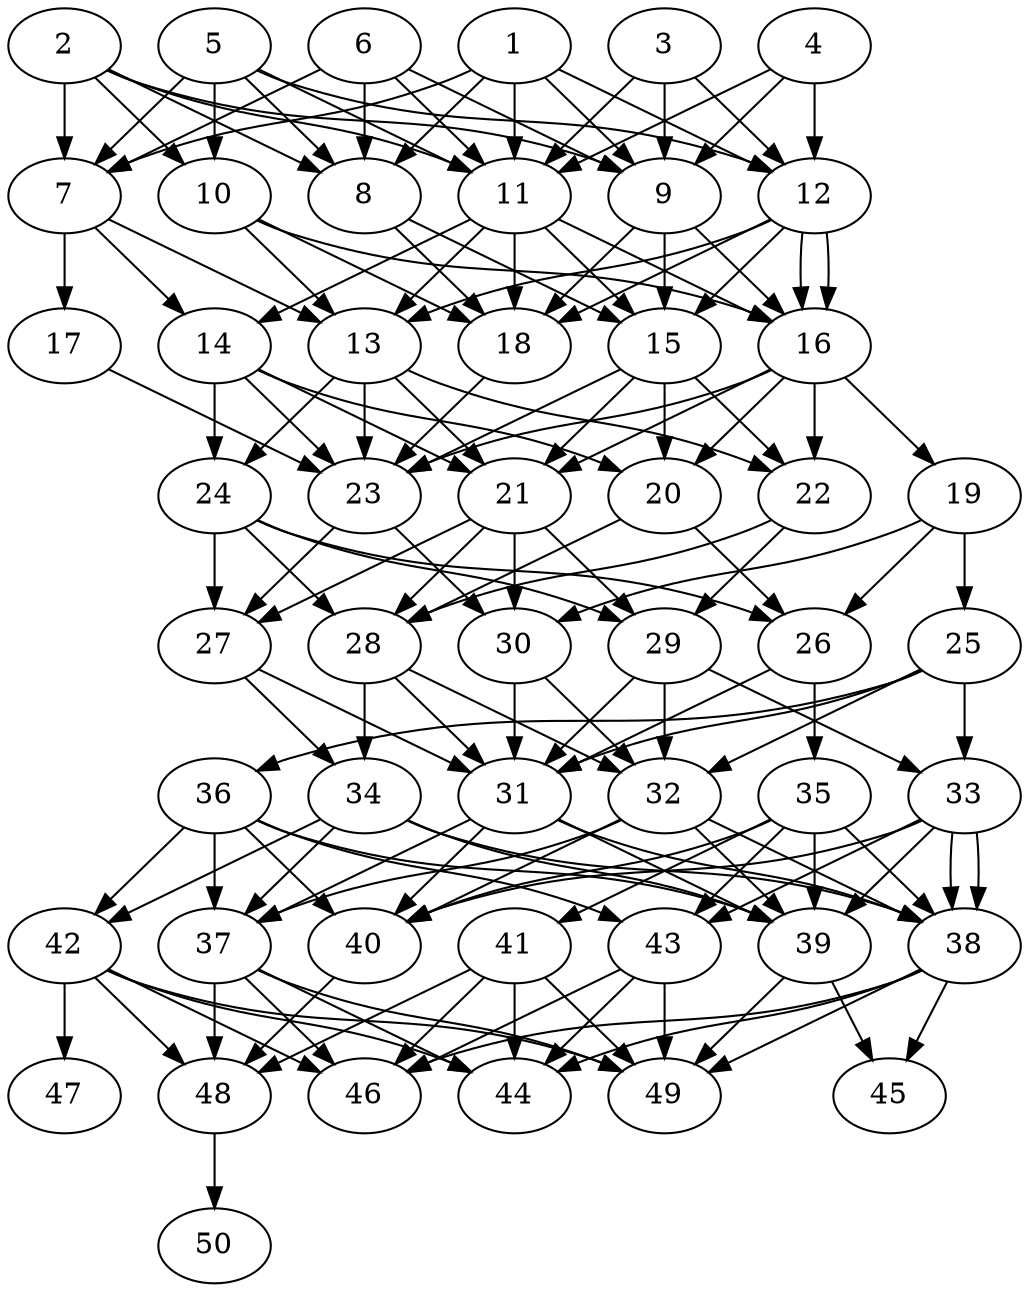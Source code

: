 // DAG automatically generated by daggen at Thu Oct  3 14:07:56 2019
// ./daggen --dot -n 50 --ccr 0.5 --fat 0.5 --regular 0.9 --density 0.9 --mindata 5242880 --maxdata 52428800 
digraph G {
  1 [size="92215296", alpha="0.13", expect_size="46107648"] 
  1 -> 7 [size ="46107648"]
  1 -> 8 [size ="46107648"]
  1 -> 9 [size ="46107648"]
  1 -> 11 [size ="46107648"]
  1 -> 12 [size ="46107648"]
  2 [size="92565504", alpha="0.15", expect_size="46282752"] 
  2 -> 7 [size ="46282752"]
  2 -> 8 [size ="46282752"]
  2 -> 9 [size ="46282752"]
  2 -> 10 [size ="46282752"]
  2 -> 11 [size ="46282752"]
  3 [size="68270080", alpha="0.19", expect_size="34135040"] 
  3 -> 9 [size ="34135040"]
  3 -> 11 [size ="34135040"]
  3 -> 12 [size ="34135040"]
  4 [size="69017600", alpha="0.09", expect_size="34508800"] 
  4 -> 9 [size ="34508800"]
  4 -> 11 [size ="34508800"]
  4 -> 12 [size ="34508800"]
  5 [size="32505856", alpha="0.04", expect_size="16252928"] 
  5 -> 7 [size ="16252928"]
  5 -> 8 [size ="16252928"]
  5 -> 10 [size ="16252928"]
  5 -> 11 [size ="16252928"]
  5 -> 12 [size ="16252928"]
  6 [size="83441664", alpha="0.16", expect_size="41720832"] 
  6 -> 7 [size ="41720832"]
  6 -> 8 [size ="41720832"]
  6 -> 9 [size ="41720832"]
  6 -> 11 [size ="41720832"]
  7 [size="28182528", alpha="0.05", expect_size="14091264"] 
  7 -> 13 [size ="14091264"]
  7 -> 14 [size ="14091264"]
  7 -> 17 [size ="14091264"]
  8 [size="21714944", alpha="0.12", expect_size="10857472"] 
  8 -> 15 [size ="10857472"]
  8 -> 18 [size ="10857472"]
  9 [size="39213056", alpha="0.01", expect_size="19606528"] 
  9 -> 15 [size ="19606528"]
  9 -> 16 [size ="19606528"]
  9 -> 18 [size ="19606528"]
  10 [size="44247040", alpha="0.05", expect_size="22123520"] 
  10 -> 13 [size ="22123520"]
  10 -> 16 [size ="22123520"]
  10 -> 18 [size ="22123520"]
  11 [size="30724096", alpha="0.09", expect_size="15362048"] 
  11 -> 13 [size ="15362048"]
  11 -> 14 [size ="15362048"]
  11 -> 15 [size ="15362048"]
  11 -> 16 [size ="15362048"]
  11 -> 18 [size ="15362048"]
  12 [size="91615232", alpha="0.13", expect_size="45807616"] 
  12 -> 13 [size ="45807616"]
  12 -> 15 [size ="45807616"]
  12 -> 16 [size ="45807616"]
  12 -> 16 [size ="45807616"]
  12 -> 18 [size ="45807616"]
  13 [size="67934208", alpha="0.16", expect_size="33967104"] 
  13 -> 21 [size ="33967104"]
  13 -> 22 [size ="33967104"]
  13 -> 23 [size ="33967104"]
  13 -> 24 [size ="33967104"]
  14 [size="64401408", alpha="0.07", expect_size="32200704"] 
  14 -> 20 [size ="32200704"]
  14 -> 21 [size ="32200704"]
  14 -> 23 [size ="32200704"]
  14 -> 24 [size ="32200704"]
  15 [size="12111872", alpha="0.17", expect_size="6055936"] 
  15 -> 20 [size ="6055936"]
  15 -> 21 [size ="6055936"]
  15 -> 22 [size ="6055936"]
  15 -> 23 [size ="6055936"]
  16 [size="29114368", alpha="0.14", expect_size="14557184"] 
  16 -> 19 [size ="14557184"]
  16 -> 20 [size ="14557184"]
  16 -> 21 [size ="14557184"]
  16 -> 22 [size ="14557184"]
  16 -> 23 [size ="14557184"]
  17 [size="104380416", alpha="0.05", expect_size="52190208"] 
  17 -> 23 [size ="52190208"]
  18 [size="32679936", alpha="0.06", expect_size="16339968"] 
  18 -> 23 [size ="16339968"]
  19 [size="91367424", alpha="0.13", expect_size="45683712"] 
  19 -> 25 [size ="45683712"]
  19 -> 26 [size ="45683712"]
  19 -> 30 [size ="45683712"]
  20 [size="97515520", alpha="0.17", expect_size="48757760"] 
  20 -> 26 [size ="48757760"]
  20 -> 28 [size ="48757760"]
  21 [size="28622848", alpha="0.19", expect_size="14311424"] 
  21 -> 27 [size ="14311424"]
  21 -> 28 [size ="14311424"]
  21 -> 29 [size ="14311424"]
  21 -> 30 [size ="14311424"]
  22 [size="69603328", alpha="0.18", expect_size="34801664"] 
  22 -> 28 [size ="34801664"]
  22 -> 29 [size ="34801664"]
  23 [size="38240256", alpha="0.09", expect_size="19120128"] 
  23 -> 27 [size ="19120128"]
  23 -> 30 [size ="19120128"]
  24 [size="19255296", alpha="0.13", expect_size="9627648"] 
  24 -> 26 [size ="9627648"]
  24 -> 27 [size ="9627648"]
  24 -> 28 [size ="9627648"]
  24 -> 29 [size ="9627648"]
  25 [size="52289536", alpha="0.01", expect_size="26144768"] 
  25 -> 31 [size ="26144768"]
  25 -> 32 [size ="26144768"]
  25 -> 33 [size ="26144768"]
  25 -> 36 [size ="26144768"]
  26 [size="38563840", alpha="0.05", expect_size="19281920"] 
  26 -> 31 [size ="19281920"]
  26 -> 35 [size ="19281920"]
  27 [size="103692288", alpha="0.13", expect_size="51846144"] 
  27 -> 31 [size ="51846144"]
  27 -> 34 [size ="51846144"]
  28 [size="34527232", alpha="0.03", expect_size="17263616"] 
  28 -> 31 [size ="17263616"]
  28 -> 32 [size ="17263616"]
  28 -> 34 [size ="17263616"]
  29 [size="63129600", alpha="0.19", expect_size="31564800"] 
  29 -> 31 [size ="31564800"]
  29 -> 32 [size ="31564800"]
  29 -> 33 [size ="31564800"]
  30 [size="28381184", alpha="0.02", expect_size="14190592"] 
  30 -> 31 [size ="14190592"]
  30 -> 32 [size ="14190592"]
  31 [size="14411776", alpha="0.10", expect_size="7205888"] 
  31 -> 37 [size ="7205888"]
  31 -> 38 [size ="7205888"]
  31 -> 39 [size ="7205888"]
  31 -> 40 [size ="7205888"]
  32 [size="102952960", alpha="0.15", expect_size="51476480"] 
  32 -> 37 [size ="51476480"]
  32 -> 38 [size ="51476480"]
  32 -> 39 [size ="51476480"]
  32 -> 40 [size ="51476480"]
  33 [size="92971008", alpha="0.12", expect_size="46485504"] 
  33 -> 38 [size ="46485504"]
  33 -> 38 [size ="46485504"]
  33 -> 39 [size ="46485504"]
  33 -> 40 [size ="46485504"]
  33 -> 43 [size ="46485504"]
  34 [size="42250240", alpha="0.00", expect_size="21125120"] 
  34 -> 37 [size ="21125120"]
  34 -> 38 [size ="21125120"]
  34 -> 39 [size ="21125120"]
  34 -> 42 [size ="21125120"]
  35 [size="103698432", alpha="0.09", expect_size="51849216"] 
  35 -> 38 [size ="51849216"]
  35 -> 39 [size ="51849216"]
  35 -> 40 [size ="51849216"]
  35 -> 41 [size ="51849216"]
  35 -> 43 [size ="51849216"]
  36 [size="16220160", alpha="0.01", expect_size="8110080"] 
  36 -> 37 [size ="8110080"]
  36 -> 39 [size ="8110080"]
  36 -> 40 [size ="8110080"]
  36 -> 42 [size ="8110080"]
  36 -> 43 [size ="8110080"]
  37 [size="41512960", alpha="0.14", expect_size="20756480"] 
  37 -> 44 [size ="20756480"]
  37 -> 46 [size ="20756480"]
  37 -> 48 [size ="20756480"]
  37 -> 49 [size ="20756480"]
  38 [size="102907904", alpha="0.11", expect_size="51453952"] 
  38 -> 44 [size ="51453952"]
  38 -> 45 [size ="51453952"]
  38 -> 46 [size ="51453952"]
  38 -> 49 [size ="51453952"]
  39 [size="22888448", alpha="0.06", expect_size="11444224"] 
  39 -> 45 [size ="11444224"]
  39 -> 49 [size ="11444224"]
  40 [size="18925568", alpha="0.18", expect_size="9462784"] 
  40 -> 48 [size ="9462784"]
  41 [size="30410752", alpha="0.15", expect_size="15205376"] 
  41 -> 44 [size ="15205376"]
  41 -> 46 [size ="15205376"]
  41 -> 48 [size ="15205376"]
  41 -> 49 [size ="15205376"]
  42 [size="77584384", alpha="0.04", expect_size="38792192"] 
  42 -> 44 [size ="38792192"]
  42 -> 46 [size ="38792192"]
  42 -> 47 [size ="38792192"]
  42 -> 48 [size ="38792192"]
  42 -> 49 [size ="38792192"]
  43 [size="52832256", alpha="0.19", expect_size="26416128"] 
  43 -> 44 [size ="26416128"]
  43 -> 46 [size ="26416128"]
  43 -> 49 [size ="26416128"]
  44 [size="13602816", alpha="0.16", expect_size="6801408"] 
  45 [size="13815808", alpha="0.02", expect_size="6907904"] 
  46 [size="55099392", alpha="0.14", expect_size="27549696"] 
  47 [size="61708288", alpha="0.05", expect_size="30854144"] 
  48 [size="33171456", alpha="0.02", expect_size="16585728"] 
  48 -> 50 [size ="16585728"]
  49 [size="86052864", alpha="0.10", expect_size="43026432"] 
  50 [size="18118656", alpha="0.01", expect_size="9059328"] 
}
